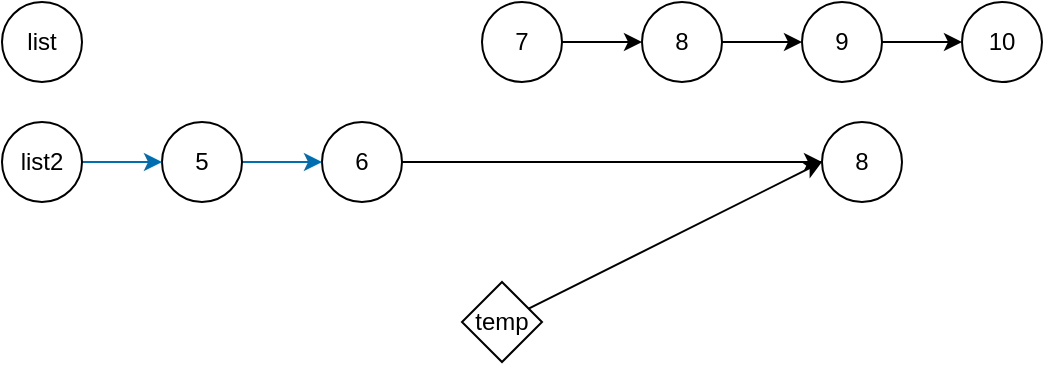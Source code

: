 <mxfile>
    <diagram id="Rdct8fj0rKDHm9CzPLQn" name="Page-1">
        <mxGraphModel dx="1625" dy="252" grid="1" gridSize="10" guides="1" tooltips="1" connect="1" arrows="1" fold="1" page="1" pageScale="1" pageWidth="850" pageHeight="1100" math="0" shadow="0">
            <root>
                <mxCell id="0"/>
                <mxCell id="1" parent="0"/>
                <mxCell id="91" style="edgeStyle=none;html=1;entryX=0;entryY=0.5;entryDx=0;entryDy=0;" parent="1" source="87" target="88" edge="1">
                    <mxGeometry relative="1" as="geometry"/>
                </mxCell>
                <mxCell id="87" value="7" style="ellipse;whiteSpace=wrap;html=1;aspect=fixed;" parent="1" vertex="1">
                    <mxGeometry x="80" y="40" width="40" height="40" as="geometry"/>
                </mxCell>
                <mxCell id="92" style="edgeStyle=none;html=1;entryX=0;entryY=0.5;entryDx=0;entryDy=0;entryPerimeter=0;" parent="1" source="88" target="89" edge="1">
                    <mxGeometry relative="1" as="geometry"/>
                </mxCell>
                <mxCell id="88" value="8" style="ellipse;whiteSpace=wrap;html=1;aspect=fixed;" parent="1" vertex="1">
                    <mxGeometry x="160" y="40" width="40" height="40" as="geometry"/>
                </mxCell>
                <mxCell id="93" style="edgeStyle=none;html=1;entryX=0;entryY=0.5;entryDx=0;entryDy=0;" parent="1" source="89" target="90" edge="1">
                    <mxGeometry relative="1" as="geometry"/>
                </mxCell>
                <mxCell id="89" value="9" style="ellipse;whiteSpace=wrap;html=1;aspect=fixed;" parent="1" vertex="1">
                    <mxGeometry x="240" y="40" width="40" height="40" as="geometry"/>
                </mxCell>
                <mxCell id="90" value="10" style="ellipse;whiteSpace=wrap;html=1;aspect=fixed;" parent="1" vertex="1">
                    <mxGeometry x="320" y="40" width="40" height="40" as="geometry"/>
                </mxCell>
                <mxCell id="99" style="edgeStyle=none;html=1;entryX=0;entryY=0.5;entryDx=0;entryDy=0;fillColor=#1ba1e2;strokeColor=#006EAF;" parent="1" source="100" target="102" edge="1">
                    <mxGeometry relative="1" as="geometry"/>
                </mxCell>
                <mxCell id="100" value="5" style="ellipse;whiteSpace=wrap;html=1;aspect=fixed;" parent="1" vertex="1">
                    <mxGeometry x="-80" y="100" width="40" height="40" as="geometry"/>
                </mxCell>
                <mxCell id="113" style="edgeStyle=none;html=1;entryX=0;entryY=0.5;entryDx=0;entryDy=0;" parent="1" source="102" target="110" edge="1">
                    <mxGeometry relative="1" as="geometry"/>
                </mxCell>
                <mxCell id="117" value="" style="edgeStyle=none;html=1;" edge="1" parent="1" source="102">
                    <mxGeometry relative="1" as="geometry">
                        <mxPoint x="260" y="120" as="targetPoint"/>
                    </mxGeometry>
                </mxCell>
                <mxCell id="102" value="6" style="ellipse;whiteSpace=wrap;html=1;aspect=fixed;" parent="1" vertex="1">
                    <mxGeometry y="100" width="40" height="40" as="geometry"/>
                </mxCell>
                <mxCell id="105" style="edgeStyle=none;html=1;entryX=0;entryY=0.5;entryDx=0;entryDy=0;fillColor=#1ba1e2;strokeColor=#006EAF;" parent="1" source="104" target="100" edge="1">
                    <mxGeometry relative="1" as="geometry"/>
                </mxCell>
                <mxCell id="104" value="list2" style="ellipse;whiteSpace=wrap;html=1;aspect=fixed;" parent="1" vertex="1">
                    <mxGeometry x="-160" y="100" width="40" height="40" as="geometry"/>
                </mxCell>
                <mxCell id="106" value="list" style="ellipse;whiteSpace=wrap;html=1;aspect=fixed;" parent="1" vertex="1">
                    <mxGeometry x="-160" y="40" width="40" height="40" as="geometry"/>
                </mxCell>
                <mxCell id="110" value="8" style="ellipse;whiteSpace=wrap;html=1;aspect=fixed;" parent="1" vertex="1">
                    <mxGeometry x="250" y="100" width="40" height="40" as="geometry"/>
                </mxCell>
                <mxCell id="115" style="edgeStyle=none;html=1;entryX=0;entryY=0.5;entryDx=0;entryDy=0;" parent="1" source="114" target="110" edge="1">
                    <mxGeometry relative="1" as="geometry"/>
                </mxCell>
                <mxCell id="114" value="temp" style="rhombus;whiteSpace=wrap;html=1;" parent="1" vertex="1">
                    <mxGeometry x="70" y="180" width="40" height="40" as="geometry"/>
                </mxCell>
            </root>
        </mxGraphModel>
    </diagram>
</mxfile>